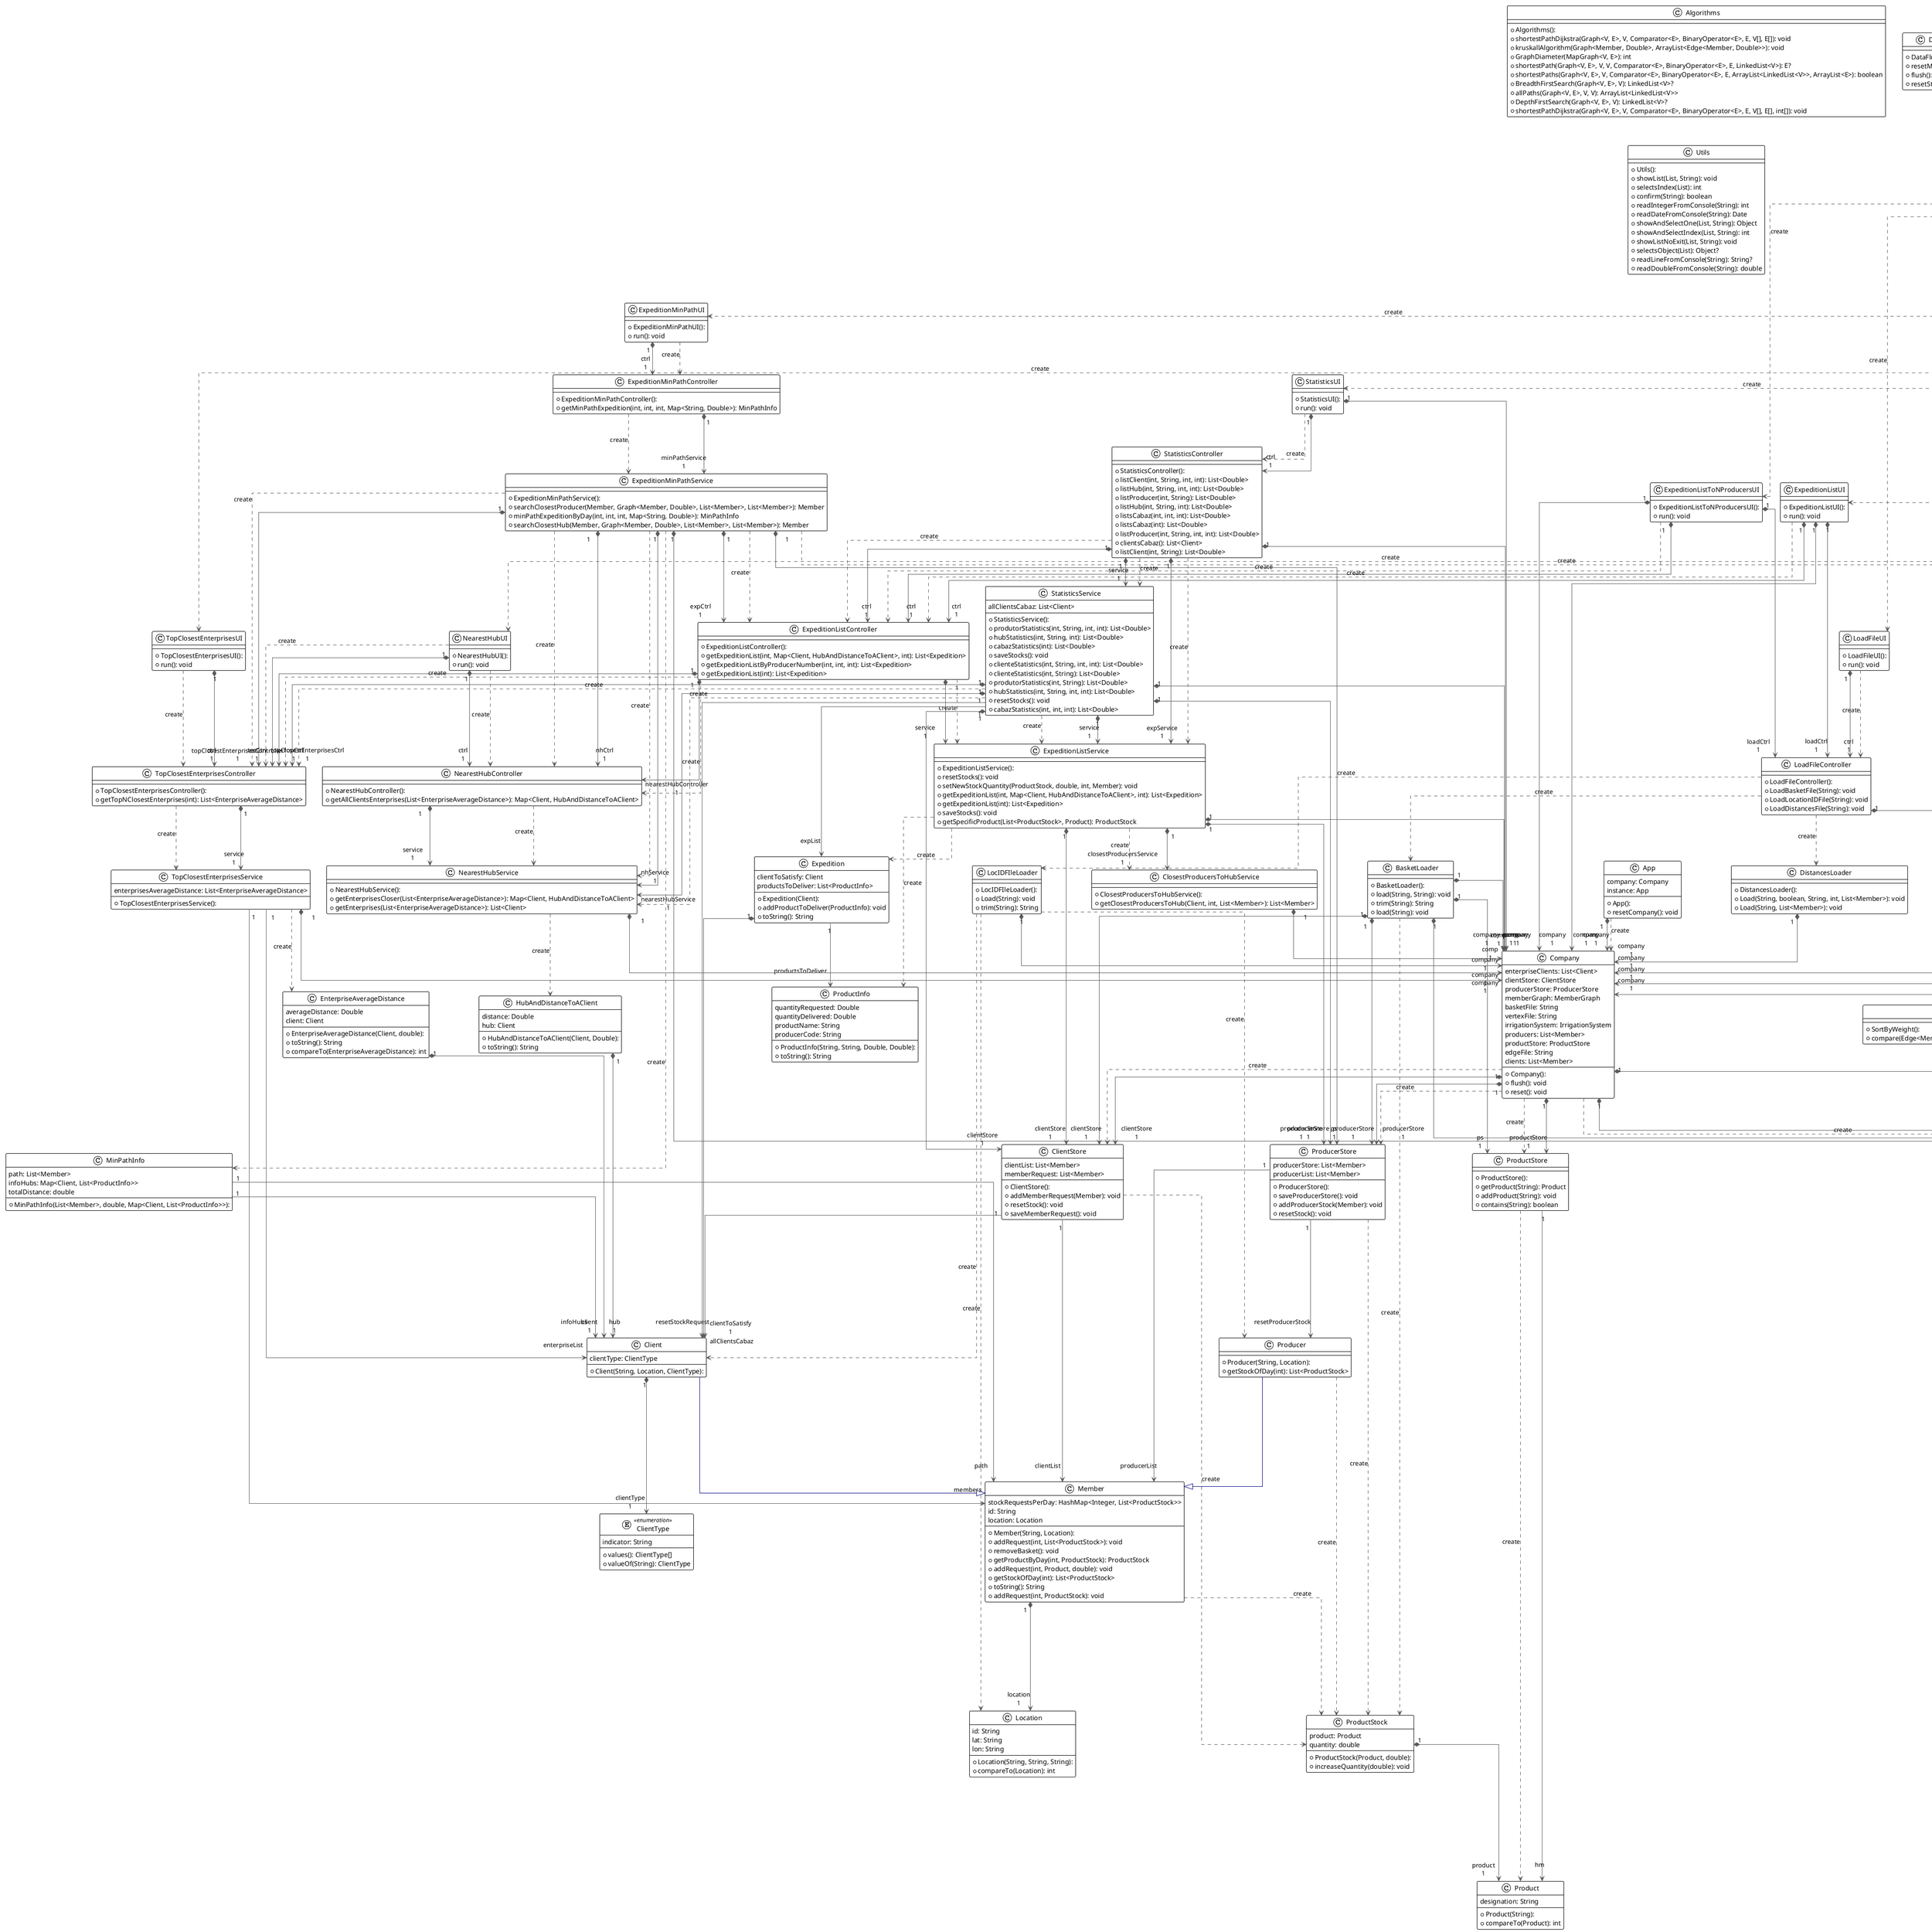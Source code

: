 @startuml

!theme plain
top to bottom direction
skinparam linetype ortho

class Algorithms {
  + Algorithms():
  + shortestPathDijkstra(Graph<V, E>, V, Comparator<E>, BinaryOperator<E>, E, V[], E[]): void
  + kruskallAlgorithm(Graph<Member, Double>, ArrayList<Edge<Member, Double>>): void
  + GraphDiameter(MapGraph<V, E>): int
  + shortestPath(Graph<V, E>, V, V, Comparator<E>, BinaryOperator<E>, E, LinkedList<V>): E?
  + shortestPaths(Graph<V, E>, V, Comparator<E>, BinaryOperator<E>, E, ArrayList<LinkedList<V>>, ArrayList<E>): boolean
  + BreadthFirstSearch(Graph<V, E>, V): LinkedList<V>?
  + allPaths(Graph<V, E>, V, V): ArrayList<LinkedList<V>>
  + DepthFirstSearch(Graph<V, E>, V): LinkedList<V>?
  + shortestPathDijkstra(Graph<V, E>, V, Comparator<E>, BinaryOperator<E>, E, V[], E[], int[]): void
}
class App {
  + App():
  + resetCompany(): void
   company: Company
   instance: App
}
class BasketLoader {
  + BasketLoader():
  + load(String, String): void
  + trim(String): String
  + load(String): void
}
class Client {
  + Client(String, Location, ClientType):
   clientType: ClientType
}
class ClientStore {
  + ClientStore():
  + addMemberRequest(Member): void
  + resetStock(): void
  + saveMemberRequest(): void
   clientList: List<Member>
   memberRequest: List<Member>
}
enum ClientType << enumeration >> {
  + values(): ClientType[]
  + valueOf(String): ClientType
   indicator: String
}
class ClosestProducersToHubService {
  + ClosestProducersToHubService():
  + getClosestProducersToHub(Client, int, List<Member>): List<Member>
}
class CommonGraph<V, E> {
  + CommonGraph(boolean):
  + hashCode(): int
  + vertex(Predicate<V>): V
  + validVertex(V): boolean
  + key(V): int
  + numEdges(): int
  + numVertices(): int
  + vertex(int): V
  + vertices(): ArrayList<V>
  + clone(): Graph<V, E>
  + equals(Object): boolean
   isDirected: boolean
}
class Company {
  + Company():
  + flush(): void
  + reset(): void
   enterpriseClients: List<Client>
   clientStore: ClientStore
   producerStore: ProducerStore
   memberGraph: MemberGraph
   basketFile: String
   vertexFile: String
   irrigationSystem: IrrigationSystem
   producers: List<Member>
   productStore: ProductStore
   edgeFile: String
   clients: List<Member>
}
class DataFlusher {
  + DataFlusher():
  + resetMembers(): void
  + flush(): void
  + resetStocks(): void
}
class DistancesLoader {
  + DistancesLoader():
  + Load(String, boolean, String, int, List<Member>): void
  + Load(String, List<Member>): void
}
class Edge<V, E> {
  + Edge(V, V, E):
  + equals(Object): boolean
  + hashCode(): int
  + toString(): String
   VDest: V
   VOrig: V
   weight: E
}
class EnterpriseAverageDistance {
  + EnterpriseAverageDistance(Client, double):
  + toString(): String
  + compareTo(EnterpriseAverageDistance): int
   averageDistance: Double
   client: Client
}
class Expedition {
  + Expedition(Client):
  + addProductToDeliver(ProductInfo): void
  + toString(): String
   clientToSatisfy: Client
   productsToDeliver: List<ProductInfo>
}
class ExpeditionListController {
  + ExpeditionListController():
  + getExpeditionList(int, Map<Client, HubAndDistanceToAClient>, int): List<Expedition>
  + getExpeditionListByProducerNumber(int, int, int): List<Expedition>
  + getExpeditionList(int): List<Expedition>
}
class ExpeditionListService {
  + ExpeditionListService():
  + resetStocks(): void
  + setNewStockQuantity(ProductStock, double, int, Member): void
  + getExpeditionList(int, Map<Client, HubAndDistanceToAClient>, int): List<Expedition>
  + getExpeditionList(int): List<Expedition>
  + saveStocks(): void
  + getSpecificProduct(List<ProductStock>, Product): ProductStock
}
class ExpeditionListToNProducersUI {
  + ExpeditionListToNProducersUI():
  + run(): void
}
class ExpeditionListUI {
  + ExpeditionListUI():
  + run(): void
}
class ExpeditionMinPathController {
  + ExpeditionMinPathController():
  + getMinPathExpedition(int, int, int, Map<String, Double>): MinPathInfo
}
class ExpeditionMinPathService {
  + ExpeditionMinPathService():
  + searchClosestProducer(Member, Graph<Member, Double>, List<Member>, List<Member>): Member
  + minPathExpeditionByDay(int, int, int, Map<String, Double>): MinPathInfo
  + searchClosestHub(Member, Graph<Member, Double>, List<Member>, List<Member>): Member
}
class ExpeditionMinPathUI {
  + ExpeditionMinPathUI():
  + run(): void
}
interface Graph<V, E> << interface >> {
  + vertex(Predicate<V>): V
  + removeVertex(V): boolean
  + edge(V, V): Edge<V, E>
  + incomingEdges(V): Collection<Edge<V, E>>
  + validVertex(V): boolean
  + numEdges(): int
  + removeEdge(V, V): boolean
  + clone(): Graph<V, E>
  + addVertex(V): boolean
  + adjVertices(V): Collection<V>
  + addEdge(V, V, E): boolean
  + vertices(): ArrayList<V>
  + edges(): Collection<Edge<V, E>>
  + numVertices(): int
  + key(V): int
  + vertex(int): V
  + outDegree(V): int
  + inDegree(V): int
  + edge(int, int): Edge<V, E>
  + outgoingEdges(V): Collection<Edge<V, E>>
   directed: boolean
}
class GraphConnectedController {
  + GraphConnectedController():
   graphConnected: boolean
   graphDiameter: int
}
class GraphConnectedUI {
  + GraphConnectedUI():
  + run(): void
}
class GraphToJsonController {
  + GraphToJsonController():
  + saveGraphToJson(String): void
}
class GraphToJsonUI {
  + GraphToJsonUI():
  + run(): void
}
class HubAndDistanceToAClient {
  + HubAndDistanceToAClient(Client, Double):
  + toString(): String
   distance: Double
   hub: Client
}
class IrrigationPortion {
  + IrrigationPortion(Character, Integer, Character):
  + compareTo(IrrigationPortion): int
   irrigationTime: Integer
   portionID: Character
   regularity: Character
   regularityENUM: Regularity
}
class IrrigationSystem {
  + IrrigationSystem(LocalTime, LocalTime):
  + addPortion(IrrigationPortion): void
   afternoonTime: LocalTime
   morningTime: LocalTime
   portions: List<IrrigationPortion>
}
class IrrigationSystemControler {
  + IrrigationSystemControler():
  + whatPortionsAreWorking(LocalDateTime): Map<IrrigationPortion, String>
}
class IrrigationSystemLoader {
  + IrrigationSystemLoader():
  + loadIrrigationSystem(): void
}
class IrrigationSystemService {
  + IrrigationSystemService():
  + whatPortionsAreWorking(LocalDateTime): Map<IrrigationPortion, String>
}
class IrrigationSystemUI {
  + IrrigationSystemUI():
  + run(): void
}
class LoadFileController {
  + LoadFileController():
  + LoadBasketFile(String): void
  + LoadLocationIDFile(String): void
  + LoadDistancesFile(String): void
}
class LoadFileUI {
  + LoadFileUI():
  + run(): void
}
class LocIDFIleLoader {
  + LocIDFIleLoader():
  + Load(String): void
  + trim(String): String
}
class Location {
  + Location(String, String, String):
  + compareTo(Location): int
   id: String
   lat: String
   lon: String
}
class Main {
  + Main():
  + main(String[]): void
}
class MainMenu {
  + MainMenu():
  + run(): void
}
class MapGraph<V, E> {
  + MapGraph(Graph<V, E>):
  + MapGraph(boolean):
  + adjVertices(V): Collection<V>
  + outgoingEdges(V): Collection<Edge<V, E>>
  + clone(): MapGraph<V, E>
  + edge(V, V): Edge<V, E>
  + validVertex(V): boolean
  + incomingEdges(V): Collection<Edge<V, E>>
  + toString(): String
  + inDegree(V): int
  + addVertexes(Collection<V>): int
  + addVertex(V): boolean
  + removeVertex(V): boolean
  + edge(int, int): Edge<V, E>
  + outDegree(V): int
  + removeEdge(V, V): boolean
  + edges(): Collection<Edge<V, E>>
  + addEdge(V, V, E): boolean
}
class MapVertex<V, E> {
  + MapVertex(V):
  + toString(): String
  + getEdge(V): Edge<V, E>
  + numAdjVerts(): int
  + addAdjVert(V, Edge<V, E>): void
  + remAdjVert(V): void
   allAdjVerts: Collection<V>
   allOutEdges: Collection<Edge<V, E>>
   element: V
}
class Member {
  + Member(String, Location):
  + addRequest(int, List<ProductStock>): void
  + removeBasket(): void
  + getProductByDay(int, ProductStock): ProductStock
  + addRequest(int, Product, double): void
  + getStockOfDay(int): List<ProductStock>
  + toString(): String
  + addRequest(int, ProductStock): void
   stockRequestsPerDay: HashMap<Integer, List<ProductStock>>
   id: String
   location: Location
}
class MemberGraph {
  + MemberGraph():
  + reset(): void
  + flush(): void
  + writeJsonFile(MapGraph<Member, Double>, String): void
   membersLocationGraph: MapGraph<Member, Double>
   numberOfEdgesToFullyConnect: int
   graphDiameter: int
   loaded: boolean
   connected: boolean
   minEdgesToFullyConnect: int
}
class MenuOption {
  + MenuOption(String, Runnable):
   runnable: Runnable
   optionTitle: String
}
class MinPathInfo {
  + MinPathInfo(List<Member>, double, Map<Client, List<ProductInfo>>):
   path: List<Member>
   infoHubs: Map<Client, List<ProductInfo>>
   totalDistance: double
}
class MinimumNetworkController {
  + MinimumNetworkController():
  + findMinimumNetwork(): ArrayList<Edge<Member, Double>>
}
class MinimumNetworkService {
  + MinimumNetworkService():
  + getEdgesOrderByWeight(Graph<Member, Double>): ArrayList<Edge<Member, Double>>
   verticeInMST: Graph<Member, Double>
   edgedsOrderByWeightMemberGraph: ArrayList<Edge<Member, Double>>
}
class MinimumNetworkUI {
  + MinimumNetworkUI():
  + run(): void
}
class NearestHubController {
  + NearestHubController():
  + getAllClientsEnterprises(List<EnterpriseAverageDistance>): Map<Client, HubAndDistanceToAClient>
}
class NearestHubService {
  + NearestHubService():
  + getEnterprisesCloser(List<EnterpriseAverageDistance>): Map<Client, HubAndDistanceToAClient>
  + getEnterprises(List<EnterpriseAverageDistance>): List<Client>
}
class NearestHubUI {
  + NearestHubUI():
  + run(): void
}
class OptionsUI {
  + OptionsUI():
  + run(): void
}
class Producer {
  + Producer(String, Location):
  + getStockOfDay(int): List<ProductStock>
}
class ProducerStore {
  + ProducerStore():
  + saveProducerStore(): void
  + addProducerStock(Member): void
  + resetStock(): void
   producerStore: List<Member>
   producerList: List<Member>
}
class Product {
  + Product(String):
  + compareTo(Product): int
   designation: String
}
class ProductInfo {
  + ProductInfo(String, String, Double, Double):
  + toString(): String
   quantityRequested: Double
   quantityDelivered: Double
   productName: String
   producerCode: String
}
class ProductStock {
  + ProductStock(Product, double):
  + increaseQuantity(double): void
   product: Product
   quantity: double
}
class ProductStore {
  + ProductStore():
  + getProduct(String): Product
  + addProduct(String): void
  + contains(String): boolean
}
enum Regularity << enumeration >> {
  + values(): Regularity[]
  + valueOf(String): Regularity
   regularity: Character
}
class SortByWeight {
  + SortByWeight():
  + compare(Edge<Member, Double>, Edge<Member, Double>): int
}
class StatisticsController {
  + StatisticsController():
  + listClient(int, String, int, int): List<Double>
  + listHub(int, String, int, int): List<Double>
  + listProducer(int, String): List<Double>
  + listHub(int, String, int): List<Double>
  + listsCabaz(int, int, int): List<Double>
  + listsCabaz(int): List<Double>
  + listProducer(int, String, int, int): List<Double>
  + clientsCabaz(): List<Client>
  + listClient(int, String): List<Double>
}
class StatisticsService {
  + StatisticsService():
  + produtorStatistics(int, String, int, int): List<Double>
  + hubStatistics(int, String, int): List<Double>
  + cabazStatistics(int): List<Double>
  + saveStocks(): void
  + clienteStatistics(int, String, int, int): List<Double>
  + clienteStatistics(int, String): List<Double>
  + produtorStatistics(int, String): List<Double>
  + hubStatistics(int, String, int, int): List<Double>
  + resetStocks(): void
  + cabazStatistics(int, int, int): List<Double>
   allClientsCabaz: List<Client>
}
class StatisticsUI {
  + StatisticsUI():
  + run(): void
}
class TopClosestEnterprisesController {
  + TopClosestEnterprisesController():
  + getTopNClosestEnterprises(int): List<EnterpriseAverageDistance>
}
class TopClosestEnterprisesService {
  + TopClosestEnterprisesService():
   enterprisesAverageDistance: List<EnterpriseAverageDistance>
}
class TopClosestEnterprisesUI {
  + TopClosestEnterprisesUI():
  + run(): void
}
class Utils {
  + Utils():
  + showList(List, String): void
  + selectsIndex(List): int
  + confirm(String): boolean
  + readIntegerFromConsole(String): int
  + readDateFromConsole(String): Date
  + showAndSelectOne(List, String): Object
  + showAndSelectIndex(List, String): int
  + showListNoExit(List, String): void
  + selectsObject(List): Object?
  + readLineFromConsole(String): String?
  + readDoubleFromConsole(String): double
}

App                             "1" *-[#595959,plain]-> "company\n1" Company
App                              -[#595959,dashed]->  Company                         : "«create»"
BasketLoader                    "1" *-[#595959,plain]-> "clientStore\n1" ClientStore
BasketLoader                    "1" *-[#595959,plain]-> "company\n1" Company
BasketLoader                    "1" *-[#595959,plain]-> "memberGraph\n1" MemberGraph
BasketLoader                    "1" *-[#595959,plain]-> "producerStore\n1" ProducerStore
BasketLoader                     -[#595959,dashed]->  ProductStock                    : "«create»"
BasketLoader                    "1" *-[#595959,plain]-> "ps\n1" ProductStore
Client                          "1" *-[#595959,plain]-> "clientType\n1" ClientType
Client                           -[#000082,plain]-^  Member
ClientStore                     "1" -[#595959,plain]-> "resetStockRequest\n" Client
ClientStore                     "1" -[#595959,plain]-> "clientList\n" Member
ClientStore                      -[#595959,dashed]->  ProductStock                    : "«create»"
ClosestProducersToHubService    "1" *-[#595959,plain]-> "company\n1" Company
CommonGraph                      -[#008200,dashed]-^  Graph
Company                          -[#595959,dashed]->  ClientStore                     : "«create»"
Company                         "1" *-[#595959,plain]-> "clientStore\n1" ClientStore
Company                         "1" *-[#595959,plain]-> "irrigationSystem\n1" IrrigationSystem
Company                         "1" *-[#595959,plain]-> "memberGraph\n1" MemberGraph
Company                          -[#595959,dashed]->  MemberGraph                     : "«create»"
Company                         "1" *-[#595959,plain]-> "producerStore\n1" ProducerStore
Company                          -[#595959,dashed]->  ProducerStore                   : "«create»"
Company                          -[#595959,dashed]->  ProductStore                    : "«create»"
Company                         "1" *-[#595959,plain]-> "productStore\n1" ProductStore
DistancesLoader                 "1" *-[#595959,plain]-> "company\n1" Company
EnterpriseAverageDistance       "1" *-[#595959,plain]-> "client\n1" Client
Expedition                      "1" *-[#595959,plain]-> "clientToSatisfy\n1" Client
Expedition                      "1" -[#595959,plain]-> "productsToDeliver\n" ProductInfo
ExpeditionListController        "1" *-[#595959,plain]-> "service\n1" ExpeditionListService
ExpeditionListController         -[#595959,dashed]->  ExpeditionListService           : "«create»"
ExpeditionListController        "1" *-[#595959,plain]-> "nearestHubController\n1" NearestHubController
ExpeditionListController         -[#595959,dashed]->  NearestHubController            : "«create»"
ExpeditionListController        "1" *-[#595959,plain]-> "topClosestEnterprisesController\n1" TopClosestEnterprisesController
ExpeditionListController         -[#595959,dashed]->  TopClosestEnterprisesController : "«create»"
ExpeditionListService           "1" *-[#595959,plain]-> "clientStore\n1" ClientStore
ExpeditionListService            -[#595959,dashed]->  ClosestProducersToHubService    : "«create»"
ExpeditionListService           "1" *-[#595959,plain]-> "closestProducersService\n1" ClosestProducersToHubService
ExpeditionListService           "1" *-[#595959,plain]-> "company\n1" Company
ExpeditionListService            -[#595959,dashed]->  Expedition                      : "«create»"
ExpeditionListService           "1" *-[#595959,plain]-> "producerStore\n1" ProducerStore
ExpeditionListService            -[#595959,dashed]->  ProductInfo                     : "«create»"
ExpeditionListToNProducersUI    "1" *-[#595959,plain]-> "company\n1" Company
ExpeditionListToNProducersUI     -[#595959,dashed]->  ExpeditionListController        : "«create»"
ExpeditionListToNProducersUI    "1" *-[#595959,plain]-> "ctrl\n1" ExpeditionListController
ExpeditionListToNProducersUI    "1" *-[#595959,plain]-> "loadCtrl\n1" LoadFileController
ExpeditionListUI                "1" *-[#595959,plain]-> "company\n1" Company
ExpeditionListUI                 -[#595959,dashed]->  ExpeditionListController        : "«create»"
ExpeditionListUI                "1" *-[#595959,plain]-> "ctrl\n1" ExpeditionListController
ExpeditionListUI                "1" *-[#595959,plain]-> "loadCtrl\n1" LoadFileController
ExpeditionMinPathController      -[#595959,dashed]->  ExpeditionMinPathService        : "«create»"
ExpeditionMinPathController     "1" *-[#595959,plain]-> "minPathService\n1" ExpeditionMinPathService
ExpeditionMinPathService        "1" *-[#595959,plain]-> "expCtrl\n1" ExpeditionListController
ExpeditionMinPathService         -[#595959,dashed]->  ExpeditionListController        : "«create»"
ExpeditionMinPathService        "1" *-[#595959,plain]-> "memberGraph\n1" MemberGraph
ExpeditionMinPathService         -[#595959,dashed]->  MinPathInfo                     : "«create»"
ExpeditionMinPathService         -[#595959,dashed]->  NearestHubController            : "«create»"
ExpeditionMinPathService        "1" *-[#595959,plain]-> "nhCtrl\n1" NearestHubController
ExpeditionMinPathService         -[#595959,dashed]->  NearestHubService               : "«create»"
ExpeditionMinPathService        "1" *-[#595959,plain]-> "nhService\n1" NearestHubService
ExpeditionMinPathService        "1" *-[#595959,plain]-> "ps\n1" ProducerStore
ExpeditionMinPathService         -[#595959,dashed]->  SortByWeight                    : "«create»"
ExpeditionMinPathService         -[#595959,dashed]->  TopClosestEnterprisesController : "«create»"
ExpeditionMinPathService        "1" *-[#595959,plain]-> "tceCtrl\n1" TopClosestEnterprisesController
ExpeditionMinPathUI             "1" *-[#595959,plain]-> "ctrl\n1" ExpeditionMinPathController
ExpeditionMinPathUI              -[#595959,dashed]->  ExpeditionMinPathController     : "«create»"
GraphConnectedController        "1" *-[#595959,plain]-> "graph\n1" MemberGraph
GraphConnectedUI                "1" *-[#595959,plain]-> "ctrl\n1" GraphConnectedController
GraphConnectedUI                 -[#595959,dashed]->  GraphConnectedController        : "«create»"
GraphToJsonController           "1" *-[#595959,plain]-> "graph\n1" MemberGraph
GraphToJsonUI                    -[#595959,dashed]->  GraphToJsonController           : "«create»"
GraphToJsonUI                   "1" *-[#595959,plain]-> "ctrl\n1" GraphToJsonController
HubAndDistanceToAClient         "1" *-[#595959,plain]-> "hub\n1" Client
IrrigationPortion               "1" *-[#595959,plain]-> "regularity\n1" Regularity
IrrigationSystem                "1" -[#595959,plain]-> "portions\n" IrrigationPortion
IrrigationSystemControler       "1" *-[#595959,plain]-> "service\n1" IrrigationSystemService
IrrigationSystemControler        -[#595959,dashed]->  IrrigationSystemService         : "«create»"
IrrigationSystemLoader          "1" *-[#595959,plain]-> "company\n1" Company
IrrigationSystemLoader           -[#595959,dashed]->  IrrigationPortion               : "«create»"
IrrigationSystemLoader           -[#595959,dashed]->  IrrigationSystem                : "«create»"
IrrigationSystemService         "1" *-[#595959,plain]-> "company\n1" Company
IrrigationSystemService         "1" *-[#595959,plain]-> "system\n1" IrrigationSystem
IrrigationSystemUI               -[#595959,dashed]->  IrrigationSystemControler       : "«create»"
IrrigationSystemUI              "1" *-[#595959,plain]-> "ctrl\n1" IrrigationSystemControler
LoadFileController               -[#595959,dashed]->  BasketLoader                    : "«create»"
LoadFileController               -[#595959,dashed]->  DistancesLoader                 : "«create»"
LoadFileController               -[#595959,dashed]->  LocIDFIleLoader                 : "«create»"
LoadFileController              "1" *-[#595959,plain]-> "mg\n1" MemberGraph
LoadFileUI                      "1" *-[#595959,plain]-> "ctrl\n1" LoadFileController
LoadFileUI                       -[#595959,dashed]->  LoadFileController              : "«create»"
LocIDFIleLoader                  -[#595959,dashed]->  Client                          : "«create»"
LocIDFIleLoader                 "1" *-[#595959,plain]-> "comp\n1" Company
LocIDFIleLoader                  -[#595959,dashed]->  Location                        : "«create»"
LocIDFIleLoader                  -[#595959,dashed]->  Producer                        : "«create»"
Main                             -[#595959,dashed]->  MainMenu                        : "«create»"
MainMenu                         -[#595959,dashed]->  ExpeditionListToNProducersUI    : "«create»"
MainMenu                         -[#595959,dashed]->  ExpeditionListUI                : "«create»"
MainMenu                         -[#595959,dashed]->  ExpeditionMinPathUI             : "«create»"
MainMenu                         -[#595959,dashed]->  GraphConnectedUI                : "«create»"
MainMenu                         -[#595959,dashed]->  IrrigationSystemLoader          : "«create»"
MainMenu                         -[#595959,dashed]->  IrrigationSystemUI              : "«create»"
MainMenu                         -[#595959,dashed]->  LoadFileUI                      : "«create»"
MainMenu                        "1" -[#595959,plain]-> "options\n" MenuOption
MainMenu                         -[#595959,dashed]->  MenuOption                      : "«create»"
MainMenu                         -[#595959,dashed]->  MinimumNetworkUI                : "«create»"
MainMenu                         -[#595959,dashed]->  NearestHubUI                    : "«create»"
MainMenu                         -[#595959,dashed]->  OptionsUI                       : "«create»"
MainMenu                         -[#595959,dashed]->  StatisticsUI                    : "«create»"
MainMenu                         -[#595959,dashed]->  TopClosestEnterprisesUI         : "«create»"
MapGraph                         -[#000082,plain]-^  CommonGraph
MapGraph                         -[#595959,dashed]->  Edge                            : "«create»"
MapGraph                        "1" -[#595959,plain]-> "mapVertices\n" MapVertex
MapGraph                         -[#595959,dashed]->  MapVertex                       : "«create»"
MapVertex                       "1" -[#595959,plain]-> "outVerts\n" Edge
Member                          "1" *-[#595959,plain]-> "location\n1" Location
Member                           -[#595959,dashed]->  ProductStock                    : "«create»"
MemberGraph                     "1" *-[#595959,plain]-> "membersLocationGraph\n1" MapGraph
MemberGraph                      -[#595959,dashed]->  MapGraph                        : "«create»"
MinPathInfo                     "1" -[#595959,plain]-> "infoHubs\n" Client
MinPathInfo                     "1" -[#595959,plain]-> "path\n" Member
MinimumNetworkController         -[#595959,dashed]->  MapGraph                        : "«create»"
MinimumNetworkController         -[#595959,dashed]->  MinimumNetworkService           : "«create»"
MinimumNetworkController        "1" *-[#595959,plain]-> "service\n1" MinimumNetworkService
MinimumNetworkService           "1" *-[#595959,plain]-> "company\n1" Company
MinimumNetworkService            -[#595959,dashed]->  Edge                            : "«create»"
MinimumNetworkService            -[#595959,dashed]->  SortByWeight                    : "«create»"
MinimumNetworkUI                "1" *-[#595959,plain]-> "ctrl\n1" MinimumNetworkController
MinimumNetworkUI                 -[#595959,dashed]->  MinimumNetworkController        : "«create»"
NearestHubController            "1" *-[#595959,plain]-> "service\n1" NearestHubService
NearestHubController             -[#595959,dashed]->  NearestHubService               : "«create»"
NearestHubService               "1" *-[#595959,plain]-> "company\n1" Company
NearestHubService                -[#595959,dashed]->  HubAndDistanceToAClient         : "«create»"
NearestHubUI                    "1" *-[#595959,plain]-> "ctrl\n1" NearestHubController
NearestHubUI                     -[#595959,dashed]->  NearestHubController            : "«create»"
NearestHubUI                     -[#595959,dashed]->  TopClosestEnterprisesController : "«create»"
NearestHubUI                    "1" *-[#595959,plain]-> "topCtrl\n1" TopClosestEnterprisesController
OptionsUI                        -[#595959,dashed]->  GraphToJsonUI                   : "«create»"
OptionsUI                        -[#595959,dashed]->  MenuOption                      : "«create»"
OptionsUI                       "1" -[#595959,plain]-> "option\n" MenuOption
Producer                         -[#000082,plain]-^  Member
Producer                         -[#595959,dashed]->  ProductStock                    : "«create»"
ProducerStore                   "1" -[#595959,plain]-> "producerList\n" Member
ProducerStore                   "1" -[#595959,plain]-> "resetProducerStock\n" Producer
ProducerStore                    -[#595959,dashed]->  ProductStock                    : "«create»"
ProductStock                    "1" *-[#595959,plain]-> "product\n1" Product
ProductStore                     -[#595959,dashed]->  Product                         : "«create»"
ProductStore                    "1" -[#595959,plain]-> "hm\n" Product
StatisticsController            "1" *-[#595959,plain]-> "comp\n1" Company
StatisticsController             -[#595959,dashed]->  ExpeditionListController        : "«create»"
StatisticsController            "1" *-[#595959,plain]-> "ctrl\n1" ExpeditionListController
StatisticsController            "1" *-[#595959,plain]-> "expService\n1" ExpeditionListService
StatisticsController             -[#595959,dashed]->  ExpeditionListService           : "«create»"
StatisticsController            "1" *-[#595959,plain]-> "service\n1" StatisticsService
StatisticsController             -[#595959,dashed]->  StatisticsService               : "«create»"
StatisticsService               "1" -[#595959,plain]-> "allClientsCabaz\n" Client
StatisticsService               "1" *-[#595959,plain]-> "clientStore\n1" ClientStore
StatisticsService               "1" *-[#595959,plain]-> "comp\n1" Company
StatisticsService               "1" -[#595959,plain]-> "expList\n" Expedition
StatisticsService                -[#595959,dashed]->  ExpeditionListService           : "«create»"
StatisticsService               "1" *-[#595959,plain]-> "service\n1" ExpeditionListService
StatisticsService               "1" *-[#595959,plain]-> "nearestHubService\n1" NearestHubService
StatisticsService                -[#595959,dashed]->  NearestHubService               : "«create»"
StatisticsService               "1" *-[#595959,plain]-> "producerStore\n1" ProducerStore
StatisticsService               "1" *-[#595959,plain]-> "topClosestEnterprisesCtrl\n1" TopClosestEnterprisesController
StatisticsService                -[#595959,dashed]->  TopClosestEnterprisesController : "«create»"
StatisticsUI                    "1" *-[#595959,plain]-> "company\n1" Company
StatisticsUI                     -[#595959,dashed]->  StatisticsController            : "«create»"
StatisticsUI                    "1" *-[#595959,plain]-> "ctrl\n1" StatisticsController
TopClosestEnterprisesController  -[#595959,dashed]->  TopClosestEnterprisesService    : "«create»"
TopClosestEnterprisesController "1" *-[#595959,plain]-> "service\n1" TopClosestEnterprisesService
TopClosestEnterprisesService    "1" -[#595959,plain]-> "enterpriseList\n" Client
TopClosestEnterprisesService    "1" *-[#595959,plain]-> "company\n1" Company
TopClosestEnterprisesService     -[#595959,dashed]->  EnterpriseAverageDistance       : "«create»"
TopClosestEnterprisesService    "1" -[#595959,plain]-> "members\n" Member
TopClosestEnterprisesUI          -[#595959,dashed]->  TopClosestEnterprisesController : "«create»"
TopClosestEnterprisesUI         "1" *-[#595959,plain]-> "ctrl\n1" TopClosestEnterprisesController
@enduml